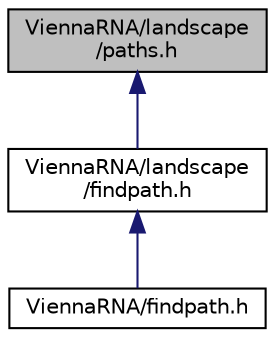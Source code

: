 digraph "ViennaRNA/landscape/paths.h"
{
 // INTERACTIVE_SVG=YES
 // LATEX_PDF_SIZE
  bgcolor="transparent";
  edge [fontname="Helvetica",fontsize="10",labelfontname="Helvetica",labelfontsize="10"];
  node [fontname="Helvetica",fontsize="10",shape=record];
  Node18 [label="ViennaRNA/landscape\l/paths.h",height=0.2,width=0.4,color="black", fillcolor="grey75", style="filled", fontcolor="black",tooltip="API for computing (optimal) (re-)folding paths between secondary structures."];
  Node18 -> Node19 [dir="back",color="midnightblue",fontsize="10",style="solid",fontname="Helvetica"];
  Node19 [label="ViennaRNA/landscape\l/findpath.h",height=0.2,width=0.4,color="black",URL="$landscape_2findpath_8h.html",tooltip="A breadth-first search heuristic for optimal direct folding paths."];
  Node19 -> Node20 [dir="back",color="midnightblue",fontsize="10",style="solid",fontname="Helvetica"];
  Node20 [label="ViennaRNA/findpath.h",height=0.2,width=0.4,color="black",URL="$findpath_8h.html",tooltip="Use ViennaRNA/landscape/findpath.h instead."];
}
